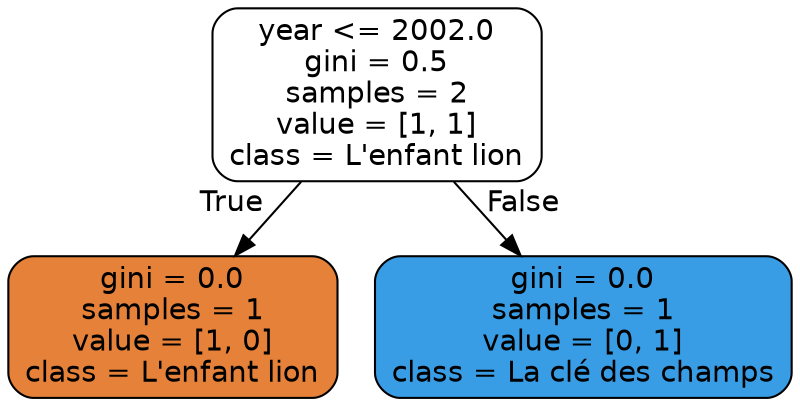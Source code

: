 digraph Tree {
node [shape=box, style="filled, rounded", color="black", fontname=helvetica] ;
edge [fontname=helvetica] ;
0 [label="year <= 2002.0\ngini = 0.5\nsamples = 2\nvalue = [1, 1]\nclass = L'enfant lion", fillcolor="#ffffff"] ;
1 [label="gini = 0.0\nsamples = 1\nvalue = [1, 0]\nclass = L'enfant lion", fillcolor="#e58139"] ;
0 -> 1 [labeldistance=2.5, labelangle=45, headlabel="True"] ;
2 [label="gini = 0.0\nsamples = 1\nvalue = [0, 1]\nclass = La clé des champs", fillcolor="#399de5"] ;
0 -> 2 [labeldistance=2.5, labelangle=-45, headlabel="False"] ;
}
